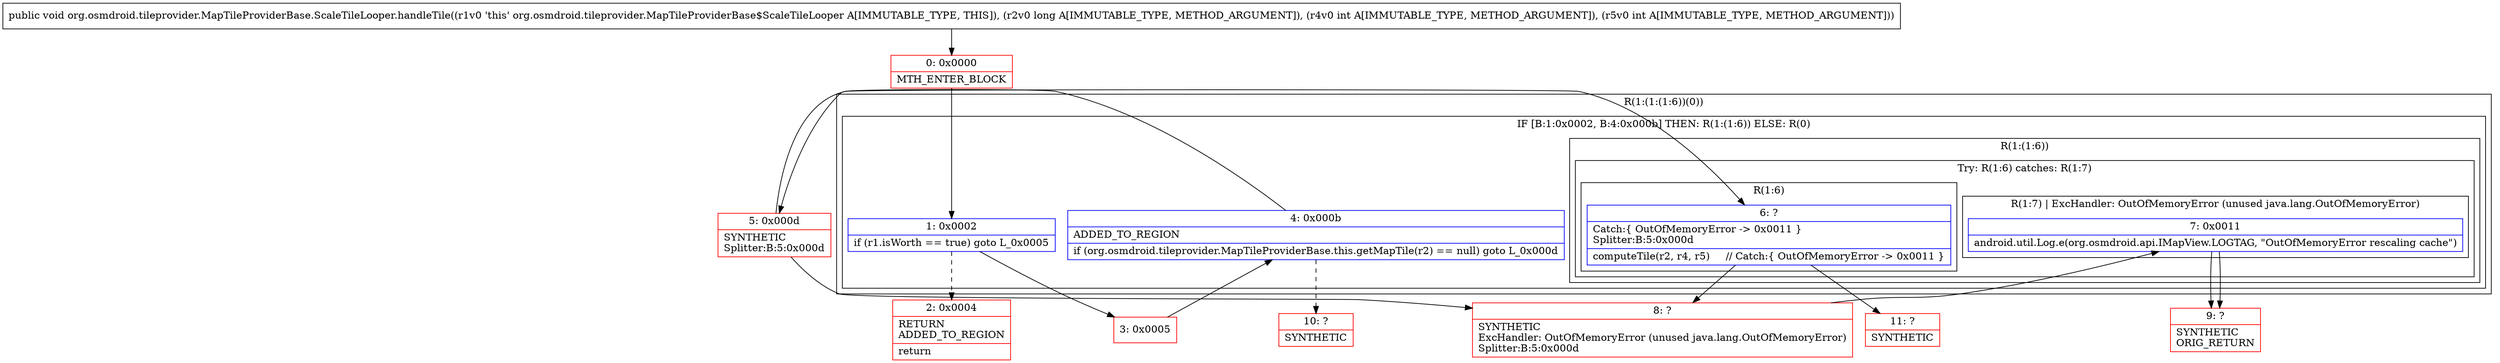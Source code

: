digraph "CFG fororg.osmdroid.tileprovider.MapTileProviderBase.ScaleTileLooper.handleTile(JII)V" {
subgraph cluster_Region_144046364 {
label = "R(1:(1:(1:6))(0))";
node [shape=record,color=blue];
subgraph cluster_IfRegion_1262320317 {
label = "IF [B:1:0x0002, B:4:0x000b] THEN: R(1:(1:6)) ELSE: R(0)";
node [shape=record,color=blue];
Node_1 [shape=record,label="{1\:\ 0x0002|if (r1.isWorth == true) goto L_0x0005\l}"];
Node_4 [shape=record,label="{4\:\ 0x000b|ADDED_TO_REGION\l|if (org.osmdroid.tileprovider.MapTileProviderBase.this.getMapTile(r2) == null) goto L_0x000d\l}"];
subgraph cluster_Region_416613077 {
label = "R(1:(1:6))";
node [shape=record,color=blue];
subgraph cluster_TryCatchRegion_46152780 {
label = "Try: R(1:6) catches: R(1:7)";
node [shape=record,color=blue];
subgraph cluster_Region_632973329 {
label = "R(1:6)";
node [shape=record,color=blue];
Node_6 [shape=record,label="{6\:\ ?|Catch:\{ OutOfMemoryError \-\> 0x0011 \}\lSplitter:B:5:0x000d\l|computeTile(r2, r4, r5)     \/\/ Catch:\{ OutOfMemoryError \-\> 0x0011 \}\l}"];
}
subgraph cluster_Region_91358857 {
label = "R(1:7) | ExcHandler: OutOfMemoryError (unused java.lang.OutOfMemoryError)\l";
node [shape=record,color=blue];
Node_7 [shape=record,label="{7\:\ 0x0011|android.util.Log.e(org.osmdroid.api.IMapView.LOGTAG, \"OutOfMemoryError rescaling cache\")\l}"];
}
}
}
subgraph cluster_Region_889290584 {
label = "R(0)";
node [shape=record,color=blue];
}
}
}
subgraph cluster_Region_91358857 {
label = "R(1:7) | ExcHandler: OutOfMemoryError (unused java.lang.OutOfMemoryError)\l";
node [shape=record,color=blue];
Node_7 [shape=record,label="{7\:\ 0x0011|android.util.Log.e(org.osmdroid.api.IMapView.LOGTAG, \"OutOfMemoryError rescaling cache\")\l}"];
}
Node_0 [shape=record,color=red,label="{0\:\ 0x0000|MTH_ENTER_BLOCK\l}"];
Node_2 [shape=record,color=red,label="{2\:\ 0x0004|RETURN\lADDED_TO_REGION\l|return\l}"];
Node_3 [shape=record,color=red,label="{3\:\ 0x0005}"];
Node_5 [shape=record,color=red,label="{5\:\ 0x000d|SYNTHETIC\lSplitter:B:5:0x000d\l}"];
Node_8 [shape=record,color=red,label="{8\:\ ?|SYNTHETIC\lExcHandler: OutOfMemoryError (unused java.lang.OutOfMemoryError)\lSplitter:B:5:0x000d\l}"];
Node_9 [shape=record,color=red,label="{9\:\ ?|SYNTHETIC\lORIG_RETURN\l}"];
Node_10 [shape=record,color=red,label="{10\:\ ?|SYNTHETIC\l}"];
Node_11 [shape=record,color=red,label="{11\:\ ?|SYNTHETIC\l}"];
MethodNode[shape=record,label="{public void org.osmdroid.tileprovider.MapTileProviderBase.ScaleTileLooper.handleTile((r1v0 'this' org.osmdroid.tileprovider.MapTileProviderBase$ScaleTileLooper A[IMMUTABLE_TYPE, THIS]), (r2v0 long A[IMMUTABLE_TYPE, METHOD_ARGUMENT]), (r4v0 int A[IMMUTABLE_TYPE, METHOD_ARGUMENT]), (r5v0 int A[IMMUTABLE_TYPE, METHOD_ARGUMENT])) }"];
MethodNode -> Node_0;
Node_1 -> Node_2[style=dashed];
Node_1 -> Node_3;
Node_4 -> Node_5;
Node_4 -> Node_10[style=dashed];
Node_6 -> Node_8;
Node_6 -> Node_11;
Node_7 -> Node_9;
Node_7 -> Node_9;
Node_0 -> Node_1;
Node_3 -> Node_4;
Node_5 -> Node_6;
Node_5 -> Node_8;
Node_8 -> Node_7;
}


